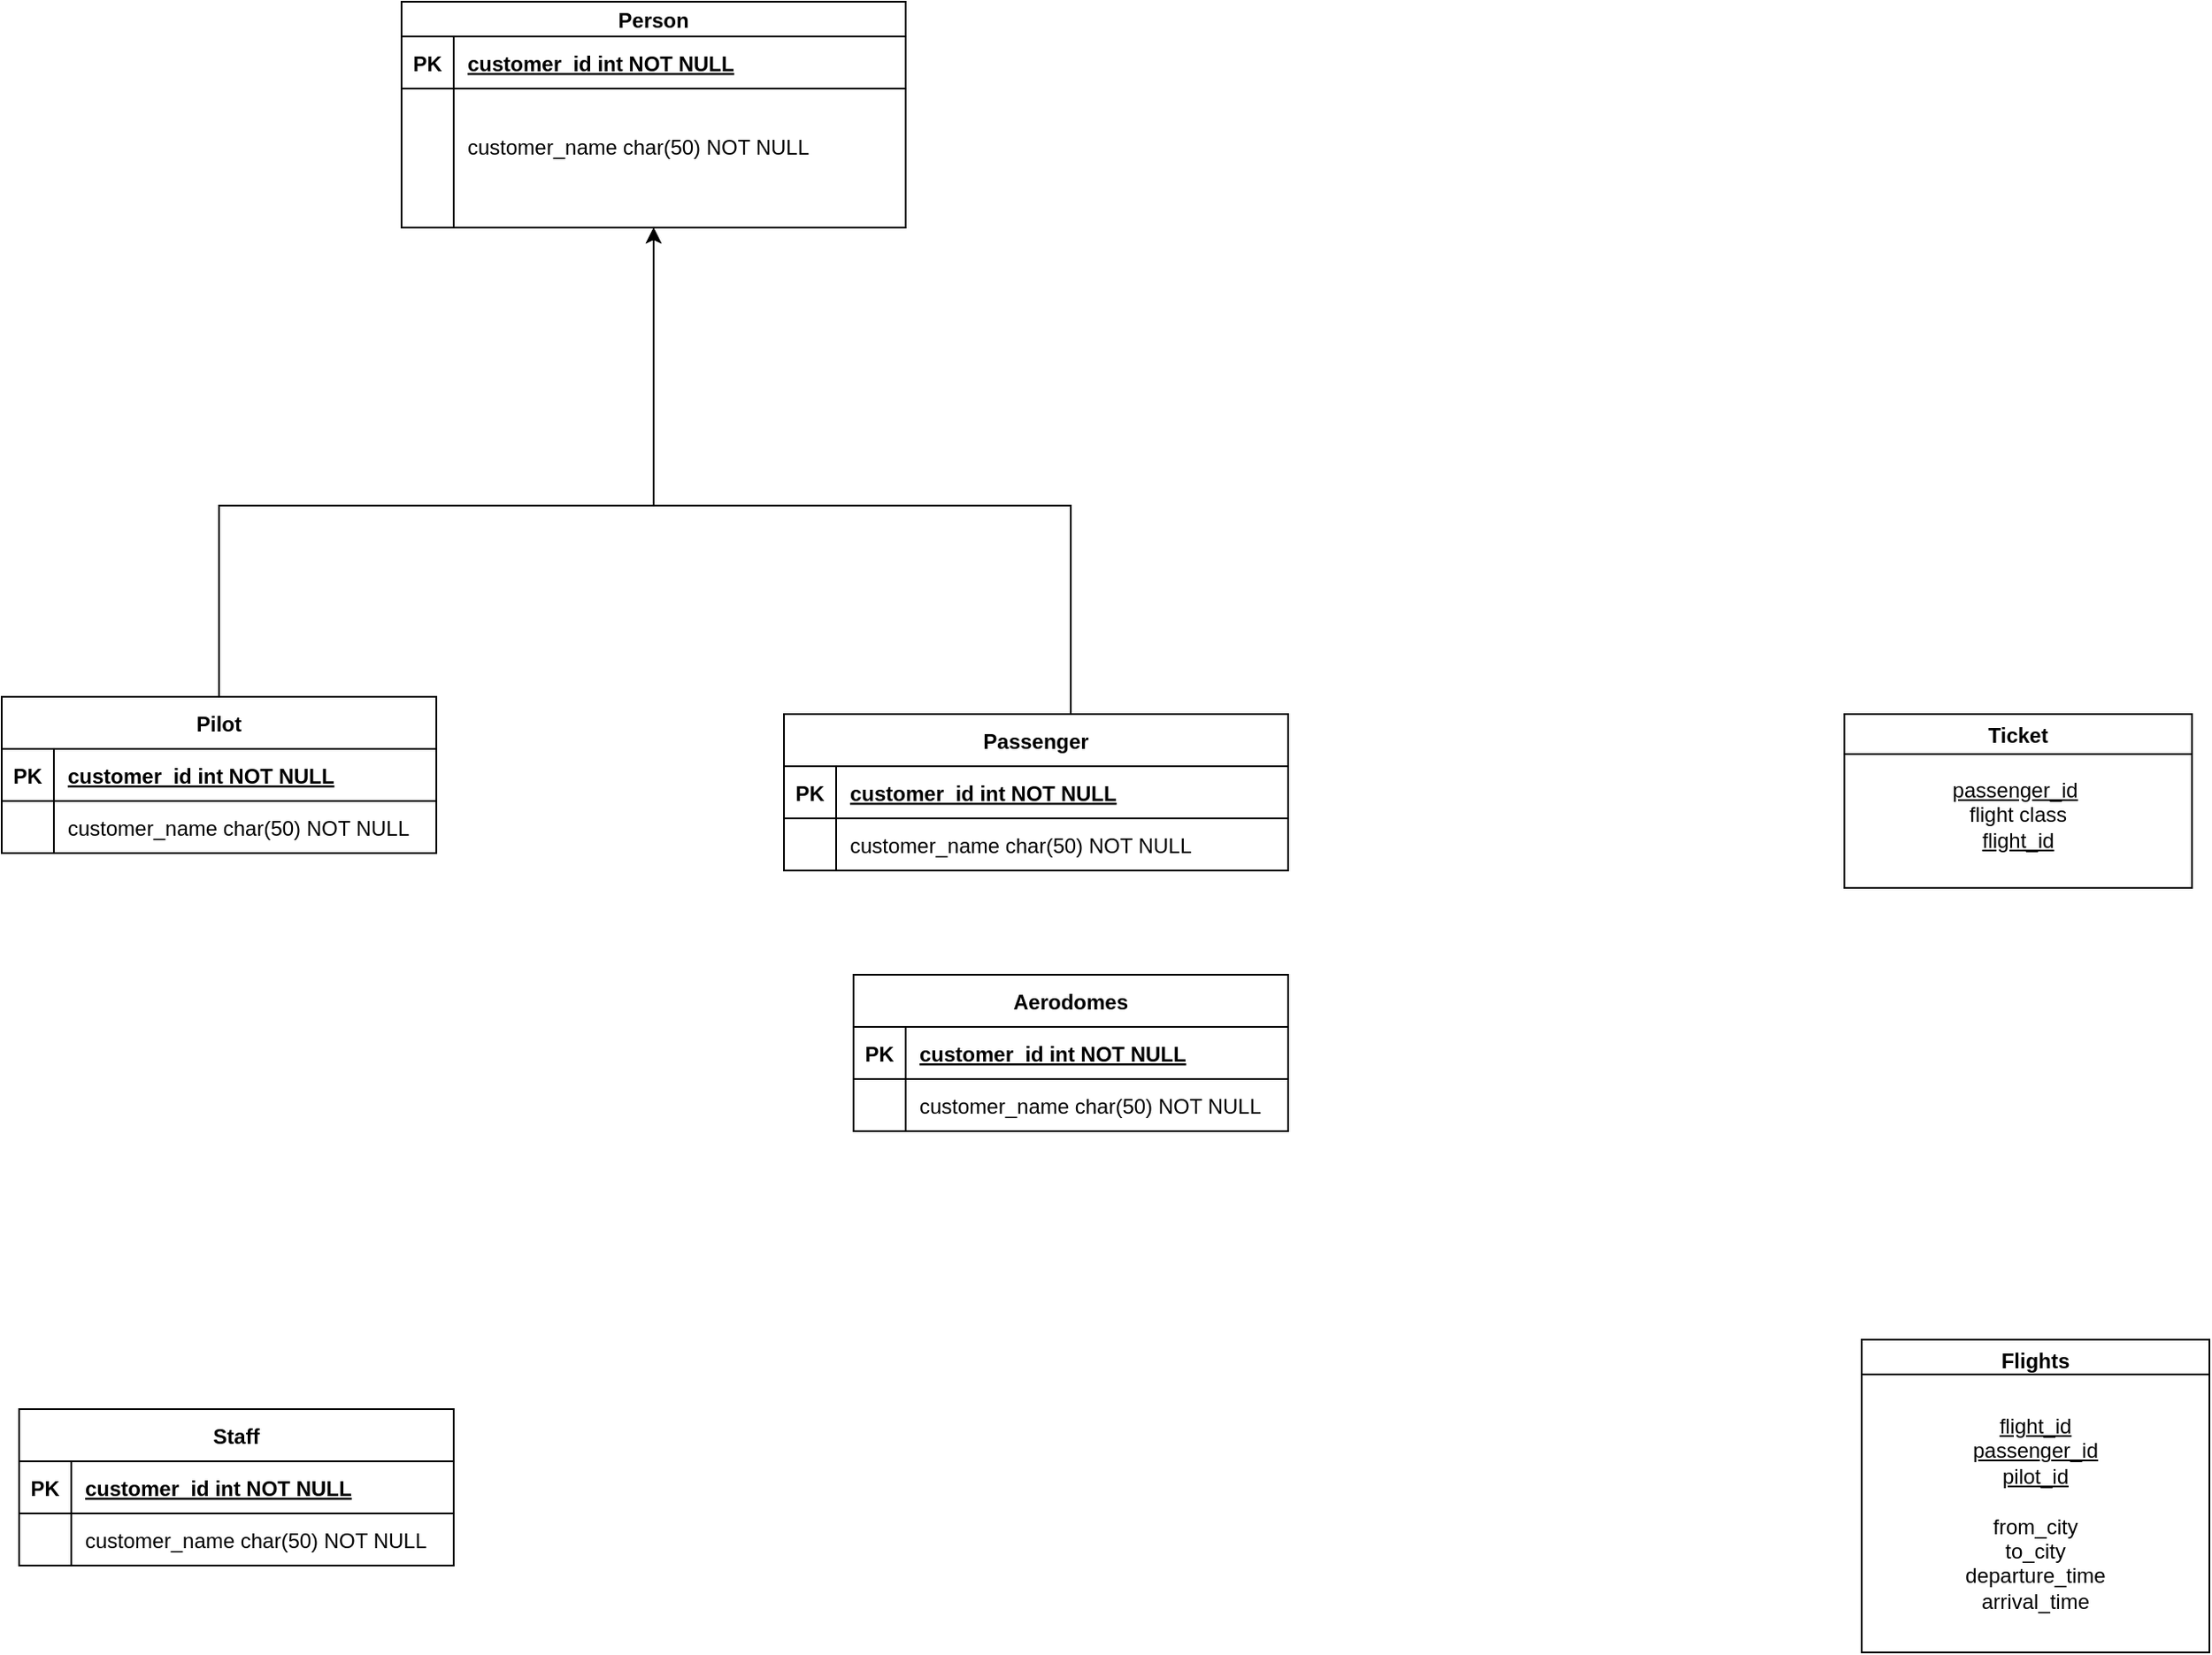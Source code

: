 <mxfile version="16.5.6" type="github">
  <diagram id="R2lEEEUBdFMjLlhIrx00" name="Page-1">
    <mxGraphModel dx="1038" dy="621" grid="1" gridSize="10" guides="1" tooltips="1" connect="1" arrows="1" fold="1" page="1" pageScale="1" pageWidth="850" pageHeight="1100" math="0" shadow="0" extFonts="Permanent Marker^https://fonts.googleapis.com/css?family=Permanent+Marker">
      <root>
        <mxCell id="0" />
        <mxCell id="1" parent="0" />
        <mxCell id="RpgIOE0p2ZTJR40vyNeJ-23" style="edgeStyle=orthogonalEdgeStyle;rounded=0;orthogonalLoop=1;jettySize=auto;html=1;exitX=0.5;exitY=0;exitDx=0;exitDy=0;entryX=0.5;entryY=1;entryDx=0;entryDy=0;" parent="1" source="RpgIOE0p2ZTJR40vyNeJ-1" target="RpgIOE0p2ZTJR40vyNeJ-16" edge="1">
          <mxGeometry relative="1" as="geometry">
            <Array as="points">
              <mxPoint x="205" y="390" />
              <mxPoint x="455" y="390" />
            </Array>
          </mxGeometry>
        </mxCell>
        <mxCell id="RpgIOE0p2ZTJR40vyNeJ-1" value="Pilot" style="shape=table;startSize=30;container=1;collapsible=1;childLayout=tableLayout;fixedRows=1;rowLines=0;fontStyle=1;align=center;resizeLast=1;" parent="1" vertex="1">
          <mxGeometry x="80" y="500" width="250" height="90" as="geometry" />
        </mxCell>
        <mxCell id="RpgIOE0p2ZTJR40vyNeJ-2" value="" style="shape=partialRectangle;collapsible=0;dropTarget=0;pointerEvents=0;fillColor=none;points=[[0,0.5],[1,0.5]];portConstraint=eastwest;top=0;left=0;right=0;bottom=1;" parent="RpgIOE0p2ZTJR40vyNeJ-1" vertex="1">
          <mxGeometry y="30" width="250" height="30" as="geometry" />
        </mxCell>
        <mxCell id="RpgIOE0p2ZTJR40vyNeJ-3" value="PK" style="shape=partialRectangle;overflow=hidden;connectable=0;fillColor=none;top=0;left=0;bottom=0;right=0;fontStyle=1;" parent="RpgIOE0p2ZTJR40vyNeJ-2" vertex="1">
          <mxGeometry width="30" height="30" as="geometry">
            <mxRectangle width="30" height="30" as="alternateBounds" />
          </mxGeometry>
        </mxCell>
        <mxCell id="RpgIOE0p2ZTJR40vyNeJ-4" value="customer_id int NOT NULL " style="shape=partialRectangle;overflow=hidden;connectable=0;fillColor=none;top=0;left=0;bottom=0;right=0;align=left;spacingLeft=6;fontStyle=5;" parent="RpgIOE0p2ZTJR40vyNeJ-2" vertex="1">
          <mxGeometry x="30" width="220" height="30" as="geometry">
            <mxRectangle width="220" height="30" as="alternateBounds" />
          </mxGeometry>
        </mxCell>
        <mxCell id="RpgIOE0p2ZTJR40vyNeJ-5" value="" style="shape=partialRectangle;collapsible=0;dropTarget=0;pointerEvents=0;fillColor=none;points=[[0,0.5],[1,0.5]];portConstraint=eastwest;top=0;left=0;right=0;bottom=0;" parent="RpgIOE0p2ZTJR40vyNeJ-1" vertex="1">
          <mxGeometry y="60" width="250" height="30" as="geometry" />
        </mxCell>
        <mxCell id="RpgIOE0p2ZTJR40vyNeJ-6" value="" style="shape=partialRectangle;overflow=hidden;connectable=0;fillColor=none;top=0;left=0;bottom=0;right=0;" parent="RpgIOE0p2ZTJR40vyNeJ-5" vertex="1">
          <mxGeometry width="30" height="30" as="geometry">
            <mxRectangle width="30" height="30" as="alternateBounds" />
          </mxGeometry>
        </mxCell>
        <mxCell id="RpgIOE0p2ZTJR40vyNeJ-7" value="customer_name char(50) NOT NULL" style="shape=partialRectangle;overflow=hidden;connectable=0;fillColor=none;top=0;left=0;bottom=0;right=0;align=left;spacingLeft=6;" parent="RpgIOE0p2ZTJR40vyNeJ-5" vertex="1">
          <mxGeometry x="30" width="220" height="30" as="geometry">
            <mxRectangle width="220" height="30" as="alternateBounds" />
          </mxGeometry>
        </mxCell>
        <mxCell id="RpgIOE0p2ZTJR40vyNeJ-24" style="edgeStyle=orthogonalEdgeStyle;rounded=0;orthogonalLoop=1;jettySize=auto;html=1;exitX=0.5;exitY=0;exitDx=0;exitDy=0;entryX=0.5;entryY=1;entryDx=0;entryDy=0;" parent="1" source="RpgIOE0p2ZTJR40vyNeJ-9" target="RpgIOE0p2ZTJR40vyNeJ-16" edge="1">
          <mxGeometry relative="1" as="geometry">
            <mxPoint x="400" y="430" as="targetPoint" />
            <Array as="points">
              <mxPoint x="695" y="390" />
              <mxPoint x="455" y="390" />
            </Array>
          </mxGeometry>
        </mxCell>
        <mxCell id="RpgIOE0p2ZTJR40vyNeJ-9" value="Passenger" style="shape=table;startSize=30;container=1;collapsible=1;childLayout=tableLayout;fixedRows=1;rowLines=0;fontStyle=1;align=center;resizeLast=1;" parent="1" vertex="1">
          <mxGeometry x="530" y="510" width="290" height="90" as="geometry" />
        </mxCell>
        <mxCell id="RpgIOE0p2ZTJR40vyNeJ-10" value="" style="shape=partialRectangle;collapsible=0;dropTarget=0;pointerEvents=0;fillColor=none;points=[[0,0.5],[1,0.5]];portConstraint=eastwest;top=0;left=0;right=0;bottom=1;" parent="RpgIOE0p2ZTJR40vyNeJ-9" vertex="1">
          <mxGeometry y="30" width="290" height="30" as="geometry" />
        </mxCell>
        <mxCell id="RpgIOE0p2ZTJR40vyNeJ-11" value="PK" style="shape=partialRectangle;overflow=hidden;connectable=0;fillColor=none;top=0;left=0;bottom=0;right=0;fontStyle=1;" parent="RpgIOE0p2ZTJR40vyNeJ-10" vertex="1">
          <mxGeometry width="30" height="30" as="geometry">
            <mxRectangle width="30" height="30" as="alternateBounds" />
          </mxGeometry>
        </mxCell>
        <mxCell id="RpgIOE0p2ZTJR40vyNeJ-12" value="customer_id int NOT NULL " style="shape=partialRectangle;overflow=hidden;connectable=0;fillColor=none;top=0;left=0;bottom=0;right=0;align=left;spacingLeft=6;fontStyle=5;" parent="RpgIOE0p2ZTJR40vyNeJ-10" vertex="1">
          <mxGeometry x="30" width="260" height="30" as="geometry">
            <mxRectangle width="260" height="30" as="alternateBounds" />
          </mxGeometry>
        </mxCell>
        <mxCell id="RpgIOE0p2ZTJR40vyNeJ-13" value="" style="shape=partialRectangle;collapsible=0;dropTarget=0;pointerEvents=0;fillColor=none;points=[[0,0.5],[1,0.5]];portConstraint=eastwest;top=0;left=0;right=0;bottom=0;" parent="RpgIOE0p2ZTJR40vyNeJ-9" vertex="1">
          <mxGeometry y="60" width="290" height="30" as="geometry" />
        </mxCell>
        <mxCell id="RpgIOE0p2ZTJR40vyNeJ-14" value="" style="shape=partialRectangle;overflow=hidden;connectable=0;fillColor=none;top=0;left=0;bottom=0;right=0;" parent="RpgIOE0p2ZTJR40vyNeJ-13" vertex="1">
          <mxGeometry width="30" height="30" as="geometry">
            <mxRectangle width="30" height="30" as="alternateBounds" />
          </mxGeometry>
        </mxCell>
        <mxCell id="RpgIOE0p2ZTJR40vyNeJ-15" value="customer_name char(50) NOT NULL" style="shape=partialRectangle;overflow=hidden;connectable=0;fillColor=none;top=0;left=0;bottom=0;right=0;align=left;spacingLeft=6;" parent="RpgIOE0p2ZTJR40vyNeJ-13" vertex="1">
          <mxGeometry x="30" width="260" height="30" as="geometry">
            <mxRectangle width="260" height="30" as="alternateBounds" />
          </mxGeometry>
        </mxCell>
        <mxCell id="RpgIOE0p2ZTJR40vyNeJ-16" value="Person" style="shape=table;startSize=20;container=1;collapsible=1;childLayout=tableLayout;fixedRows=1;rowLines=0;fontStyle=1;align=center;resizeLast=1;" parent="1" vertex="1">
          <mxGeometry x="310" y="100" width="290" height="130" as="geometry" />
        </mxCell>
        <mxCell id="RpgIOE0p2ZTJR40vyNeJ-17" value="" style="shape=partialRectangle;collapsible=0;dropTarget=0;pointerEvents=0;fillColor=none;points=[[0,0.5],[1,0.5]];portConstraint=eastwest;top=0;left=0;right=0;bottom=1;" parent="RpgIOE0p2ZTJR40vyNeJ-16" vertex="1">
          <mxGeometry y="20" width="290" height="30" as="geometry" />
        </mxCell>
        <mxCell id="RpgIOE0p2ZTJR40vyNeJ-18" value="PK" style="shape=partialRectangle;overflow=hidden;connectable=0;fillColor=none;top=0;left=0;bottom=0;right=0;fontStyle=1;" parent="RpgIOE0p2ZTJR40vyNeJ-17" vertex="1">
          <mxGeometry width="30" height="30" as="geometry">
            <mxRectangle width="30" height="30" as="alternateBounds" />
          </mxGeometry>
        </mxCell>
        <mxCell id="RpgIOE0p2ZTJR40vyNeJ-19" value="customer_id int NOT NULL " style="shape=partialRectangle;overflow=hidden;connectable=0;fillColor=none;top=0;left=0;bottom=0;right=0;align=left;spacingLeft=6;fontStyle=5;" parent="RpgIOE0p2ZTJR40vyNeJ-17" vertex="1">
          <mxGeometry x="30" width="260" height="30" as="geometry">
            <mxRectangle width="260" height="30" as="alternateBounds" />
          </mxGeometry>
        </mxCell>
        <mxCell id="RpgIOE0p2ZTJR40vyNeJ-20" value="" style="shape=partialRectangle;collapsible=0;dropTarget=0;pointerEvents=0;fillColor=none;points=[[0,0.5],[1,0.5]];portConstraint=eastwest;top=0;left=0;right=0;bottom=0;" parent="RpgIOE0p2ZTJR40vyNeJ-16" vertex="1">
          <mxGeometry y="50" width="290" height="80" as="geometry" />
        </mxCell>
        <mxCell id="RpgIOE0p2ZTJR40vyNeJ-21" value="" style="shape=partialRectangle;overflow=hidden;connectable=0;fillColor=none;top=0;left=0;bottom=0;right=0;" parent="RpgIOE0p2ZTJR40vyNeJ-20" vertex="1">
          <mxGeometry width="30" height="80" as="geometry">
            <mxRectangle width="30" height="80" as="alternateBounds" />
          </mxGeometry>
        </mxCell>
        <mxCell id="RpgIOE0p2ZTJR40vyNeJ-22" value="customer_name char(50) NOT NULL&#xa;" style="shape=partialRectangle;overflow=hidden;connectable=0;fillColor=none;top=0;left=0;bottom=0;right=0;align=left;spacingLeft=6;" parent="RpgIOE0p2ZTJR40vyNeJ-20" vertex="1">
          <mxGeometry x="30" width="260" height="80" as="geometry">
            <mxRectangle width="260" height="80" as="alternateBounds" />
          </mxGeometry>
        </mxCell>
        <mxCell id="RpgIOE0p2ZTJR40vyNeJ-25" value="Aerodomes" style="shape=table;startSize=30;container=1;collapsible=1;childLayout=tableLayout;fixedRows=1;rowLines=0;fontStyle=1;align=center;resizeLast=1;" parent="1" vertex="1">
          <mxGeometry x="570" y="660" width="250" height="90" as="geometry" />
        </mxCell>
        <mxCell id="RpgIOE0p2ZTJR40vyNeJ-26" value="" style="shape=partialRectangle;collapsible=0;dropTarget=0;pointerEvents=0;fillColor=none;points=[[0,0.5],[1,0.5]];portConstraint=eastwest;top=0;left=0;right=0;bottom=1;" parent="RpgIOE0p2ZTJR40vyNeJ-25" vertex="1">
          <mxGeometry y="30" width="250" height="30" as="geometry" />
        </mxCell>
        <mxCell id="RpgIOE0p2ZTJR40vyNeJ-27" value="PK" style="shape=partialRectangle;overflow=hidden;connectable=0;fillColor=none;top=0;left=0;bottom=0;right=0;fontStyle=1;" parent="RpgIOE0p2ZTJR40vyNeJ-26" vertex="1">
          <mxGeometry width="30" height="30" as="geometry">
            <mxRectangle width="30" height="30" as="alternateBounds" />
          </mxGeometry>
        </mxCell>
        <mxCell id="RpgIOE0p2ZTJR40vyNeJ-28" value="customer_id int NOT NULL " style="shape=partialRectangle;overflow=hidden;connectable=0;fillColor=none;top=0;left=0;bottom=0;right=0;align=left;spacingLeft=6;fontStyle=5;" parent="RpgIOE0p2ZTJR40vyNeJ-26" vertex="1">
          <mxGeometry x="30" width="220" height="30" as="geometry">
            <mxRectangle width="220" height="30" as="alternateBounds" />
          </mxGeometry>
        </mxCell>
        <mxCell id="RpgIOE0p2ZTJR40vyNeJ-29" value="" style="shape=partialRectangle;collapsible=0;dropTarget=0;pointerEvents=0;fillColor=none;points=[[0,0.5],[1,0.5]];portConstraint=eastwest;top=0;left=0;right=0;bottom=0;" parent="RpgIOE0p2ZTJR40vyNeJ-25" vertex="1">
          <mxGeometry y="60" width="250" height="30" as="geometry" />
        </mxCell>
        <mxCell id="RpgIOE0p2ZTJR40vyNeJ-30" value="" style="shape=partialRectangle;overflow=hidden;connectable=0;fillColor=none;top=0;left=0;bottom=0;right=0;" parent="RpgIOE0p2ZTJR40vyNeJ-29" vertex="1">
          <mxGeometry width="30" height="30" as="geometry">
            <mxRectangle width="30" height="30" as="alternateBounds" />
          </mxGeometry>
        </mxCell>
        <mxCell id="RpgIOE0p2ZTJR40vyNeJ-31" value="customer_name char(50) NOT NULL" style="shape=partialRectangle;overflow=hidden;connectable=0;fillColor=none;top=0;left=0;bottom=0;right=0;align=left;spacingLeft=6;" parent="RpgIOE0p2ZTJR40vyNeJ-29" vertex="1">
          <mxGeometry x="30" width="220" height="30" as="geometry">
            <mxRectangle width="220" height="30" as="alternateBounds" />
          </mxGeometry>
        </mxCell>
        <mxCell id="RpgIOE0p2ZTJR40vyNeJ-47" value="Staff" style="shape=table;startSize=30;container=1;collapsible=1;childLayout=tableLayout;fixedRows=1;rowLines=0;fontStyle=1;align=center;resizeLast=1;" parent="1" vertex="1">
          <mxGeometry x="90" y="910" width="250" height="90" as="geometry" />
        </mxCell>
        <mxCell id="RpgIOE0p2ZTJR40vyNeJ-48" value="" style="shape=partialRectangle;collapsible=0;dropTarget=0;pointerEvents=0;fillColor=none;points=[[0,0.5],[1,0.5]];portConstraint=eastwest;top=0;left=0;right=0;bottom=1;" parent="RpgIOE0p2ZTJR40vyNeJ-47" vertex="1">
          <mxGeometry y="30" width="250" height="30" as="geometry" />
        </mxCell>
        <mxCell id="RpgIOE0p2ZTJR40vyNeJ-49" value="PK" style="shape=partialRectangle;overflow=hidden;connectable=0;fillColor=none;top=0;left=0;bottom=0;right=0;fontStyle=1;" parent="RpgIOE0p2ZTJR40vyNeJ-48" vertex="1">
          <mxGeometry width="30" height="30" as="geometry">
            <mxRectangle width="30" height="30" as="alternateBounds" />
          </mxGeometry>
        </mxCell>
        <mxCell id="RpgIOE0p2ZTJR40vyNeJ-50" value="customer_id int NOT NULL " style="shape=partialRectangle;overflow=hidden;connectable=0;fillColor=none;top=0;left=0;bottom=0;right=0;align=left;spacingLeft=6;fontStyle=5;" parent="RpgIOE0p2ZTJR40vyNeJ-48" vertex="1">
          <mxGeometry x="30" width="220" height="30" as="geometry">
            <mxRectangle width="220" height="30" as="alternateBounds" />
          </mxGeometry>
        </mxCell>
        <mxCell id="RpgIOE0p2ZTJR40vyNeJ-51" value="" style="shape=partialRectangle;collapsible=0;dropTarget=0;pointerEvents=0;fillColor=none;points=[[0,0.5],[1,0.5]];portConstraint=eastwest;top=0;left=0;right=0;bottom=0;" parent="RpgIOE0p2ZTJR40vyNeJ-47" vertex="1">
          <mxGeometry y="60" width="250" height="30" as="geometry" />
        </mxCell>
        <mxCell id="RpgIOE0p2ZTJR40vyNeJ-52" value="" style="shape=partialRectangle;overflow=hidden;connectable=0;fillColor=none;top=0;left=0;bottom=0;right=0;" parent="RpgIOE0p2ZTJR40vyNeJ-51" vertex="1">
          <mxGeometry width="30" height="30" as="geometry">
            <mxRectangle width="30" height="30" as="alternateBounds" />
          </mxGeometry>
        </mxCell>
        <mxCell id="RpgIOE0p2ZTJR40vyNeJ-53" value="customer_name char(50) NOT NULL" style="shape=partialRectangle;overflow=hidden;connectable=0;fillColor=none;top=0;left=0;bottom=0;right=0;align=left;spacingLeft=6;" parent="RpgIOE0p2ZTJR40vyNeJ-51" vertex="1">
          <mxGeometry x="30" width="220" height="30" as="geometry">
            <mxRectangle width="220" height="30" as="alternateBounds" />
          </mxGeometry>
        </mxCell>
        <mxCell id="5cgS5gC3nsyXIrHYZKxY-3" value="Flights" style="swimlane;" vertex="1" parent="1">
          <mxGeometry x="1150" y="870" width="200" height="180" as="geometry" />
        </mxCell>
        <mxCell id="5cgS5gC3nsyXIrHYZKxY-6" value="&lt;u&gt;flight_id&lt;/u&gt;&lt;br&gt;&lt;u&gt;passenger_id&lt;/u&gt;&lt;br&gt;&lt;u&gt;pilot_id&lt;/u&gt;&lt;br&gt;&lt;br&gt;from_city&lt;br&gt;to_city&lt;br&gt;departure_time&lt;br&gt;arrival_time" style="whiteSpace=wrap;html=1;" vertex="1" parent="5cgS5gC3nsyXIrHYZKxY-3">
          <mxGeometry y="20" width="200" height="160" as="geometry" />
        </mxCell>
        <mxCell id="5cgS5gC3nsyXIrHYZKxY-11" value="Ticket" style="swimlane;" vertex="1" parent="1">
          <mxGeometry x="1140" y="510" width="200" height="100" as="geometry" />
        </mxCell>
        <mxCell id="5cgS5gC3nsyXIrHYZKxY-12" value="&lt;u&gt;passenger_id&lt;/u&gt;&amp;nbsp;&lt;br&gt;flight class&lt;br&gt;&lt;u&gt;flight_id&lt;br&gt;&lt;br&gt;&lt;/u&gt;" style="text;html=1;strokeColor=none;fillColor=none;align=center;verticalAlign=middle;whiteSpace=wrap;rounded=0;" vertex="1" parent="5cgS5gC3nsyXIrHYZKxY-11">
          <mxGeometry y="20" width="200" height="90" as="geometry" />
        </mxCell>
      </root>
    </mxGraphModel>
  </diagram>
</mxfile>
